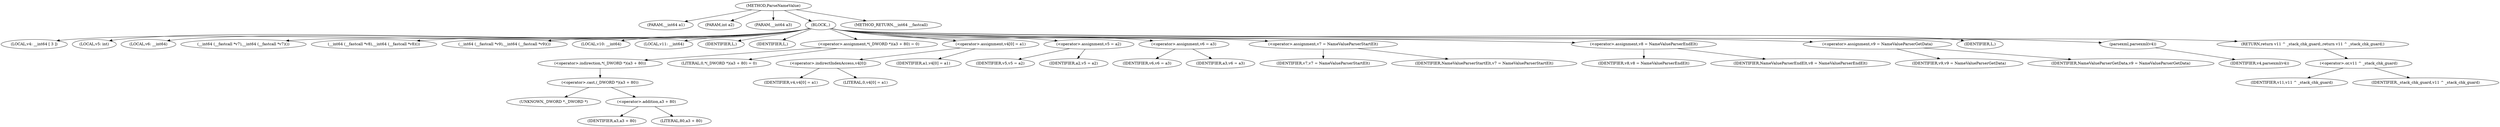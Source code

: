 digraph ParseNameValue {  
"1000109" [label = "(METHOD,ParseNameValue)" ]
"1000110" [label = "(PARAM,__int64 a1)" ]
"1000111" [label = "(PARAM,int a2)" ]
"1000112" [label = "(PARAM,__int64 a3)" ]
"1000113" [label = "(BLOCK,,)" ]
"1000114" [label = "(LOCAL,v4: __int64 [ 3 ])" ]
"1000115" [label = "(LOCAL,v5: int)" ]
"1000116" [label = "(LOCAL,v6: __int64)" ]
"1000117" [label = "(__int64 (__fastcall *v7),__int64 (__fastcall *v7)())" ]
"1000118" [label = "(__int64 (__fastcall *v8),__int64 (__fastcall *v8)())" ]
"1000119" [label = "(__int64 (__fastcall *v9),__int64 (__fastcall *v9)())" ]
"1000120" [label = "(LOCAL,v10: __int64)" ]
"1000121" [label = "(LOCAL,v11: __int64)" ]
"1000122" [label = "(IDENTIFIER,L,)" ]
"1000123" [label = "(IDENTIFIER,L,)" ]
"1000124" [label = "(<operator>.assignment,*(_DWORD *)(a3 + 80) = 0)" ]
"1000125" [label = "(<operator>.indirection,*(_DWORD *)(a3 + 80))" ]
"1000126" [label = "(<operator>.cast,(_DWORD *)(a3 + 80))" ]
"1000127" [label = "(UNKNOWN,_DWORD *,_DWORD *)" ]
"1000128" [label = "(<operator>.addition,a3 + 80)" ]
"1000129" [label = "(IDENTIFIER,a3,a3 + 80)" ]
"1000130" [label = "(LITERAL,80,a3 + 80)" ]
"1000131" [label = "(LITERAL,0,*(_DWORD *)(a3 + 80) = 0)" ]
"1000132" [label = "(<operator>.assignment,v4[0] = a1)" ]
"1000133" [label = "(<operator>.indirectIndexAccess,v4[0])" ]
"1000134" [label = "(IDENTIFIER,v4,v4[0] = a1)" ]
"1000135" [label = "(LITERAL,0,v4[0] = a1)" ]
"1000136" [label = "(IDENTIFIER,a1,v4[0] = a1)" ]
"1000137" [label = "(<operator>.assignment,v5 = a2)" ]
"1000138" [label = "(IDENTIFIER,v5,v5 = a2)" ]
"1000139" [label = "(IDENTIFIER,a2,v5 = a2)" ]
"1000140" [label = "(<operator>.assignment,v6 = a3)" ]
"1000141" [label = "(IDENTIFIER,v6,v6 = a3)" ]
"1000142" [label = "(IDENTIFIER,a3,v6 = a3)" ]
"1000143" [label = "(<operator>.assignment,v7 = NameValueParserStartElt)" ]
"1000144" [label = "(IDENTIFIER,v7,v7 = NameValueParserStartElt)" ]
"1000145" [label = "(IDENTIFIER,NameValueParserStartElt,v7 = NameValueParserStartElt)" ]
"1000146" [label = "(<operator>.assignment,v8 = NameValueParserEndElt)" ]
"1000147" [label = "(IDENTIFIER,v8,v8 = NameValueParserEndElt)" ]
"1000148" [label = "(IDENTIFIER,NameValueParserEndElt,v8 = NameValueParserEndElt)" ]
"1000149" [label = "(<operator>.assignment,v9 = NameValueParserGetData)" ]
"1000150" [label = "(IDENTIFIER,v9,v9 = NameValueParserGetData)" ]
"1000151" [label = "(IDENTIFIER,NameValueParserGetData,v9 = NameValueParserGetData)" ]
"1000152" [label = "(IDENTIFIER,L,)" ]
"1000153" [label = "(parsexml,parsexml(v4))" ]
"1000154" [label = "(IDENTIFIER,v4,parsexml(v4))" ]
"1000155" [label = "(RETURN,return v11 ^ _stack_chk_guard;,return v11 ^ _stack_chk_guard;)" ]
"1000156" [label = "(<operator>.or,v11 ^ _stack_chk_guard)" ]
"1000157" [label = "(IDENTIFIER,v11,v11 ^ _stack_chk_guard)" ]
"1000158" [label = "(IDENTIFIER,_stack_chk_guard,v11 ^ _stack_chk_guard)" ]
"1000159" [label = "(METHOD_RETURN,__int64 __fastcall)" ]
  "1000109" -> "1000110" 
  "1000109" -> "1000111" 
  "1000109" -> "1000112" 
  "1000109" -> "1000113" 
  "1000109" -> "1000159" 
  "1000113" -> "1000114" 
  "1000113" -> "1000115" 
  "1000113" -> "1000116" 
  "1000113" -> "1000117" 
  "1000113" -> "1000118" 
  "1000113" -> "1000119" 
  "1000113" -> "1000120" 
  "1000113" -> "1000121" 
  "1000113" -> "1000122" 
  "1000113" -> "1000123" 
  "1000113" -> "1000124" 
  "1000113" -> "1000132" 
  "1000113" -> "1000137" 
  "1000113" -> "1000140" 
  "1000113" -> "1000143" 
  "1000113" -> "1000146" 
  "1000113" -> "1000149" 
  "1000113" -> "1000152" 
  "1000113" -> "1000153" 
  "1000113" -> "1000155" 
  "1000124" -> "1000125" 
  "1000124" -> "1000131" 
  "1000125" -> "1000126" 
  "1000126" -> "1000127" 
  "1000126" -> "1000128" 
  "1000128" -> "1000129" 
  "1000128" -> "1000130" 
  "1000132" -> "1000133" 
  "1000132" -> "1000136" 
  "1000133" -> "1000134" 
  "1000133" -> "1000135" 
  "1000137" -> "1000138" 
  "1000137" -> "1000139" 
  "1000140" -> "1000141" 
  "1000140" -> "1000142" 
  "1000143" -> "1000144" 
  "1000143" -> "1000145" 
  "1000146" -> "1000147" 
  "1000146" -> "1000148" 
  "1000149" -> "1000150" 
  "1000149" -> "1000151" 
  "1000153" -> "1000154" 
  "1000155" -> "1000156" 
  "1000156" -> "1000157" 
  "1000156" -> "1000158" 
}

